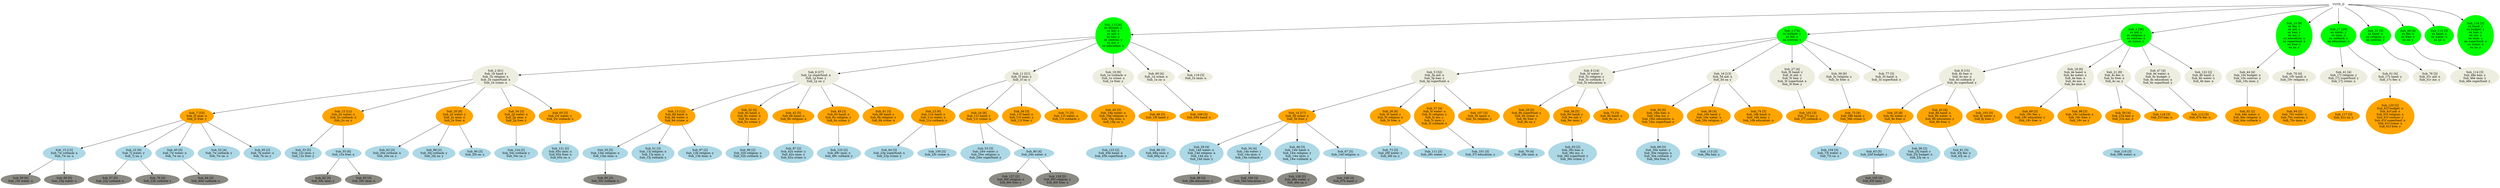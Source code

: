 digraph G {
	node [style=filled];
VOTE_D;
 	VOTE_D [color=white, label="VOTE_D"];
	VOTE_D -> Sub_1;
 	Sub_1 [color=green1, label="Sub_1 [124]\nex budget: y\nex fee: n\nex aid: n\nex ban: y\nex contras: y\nex mx: y\nex education: n\n"];
	Sub_1 -> Sub_2;
 	Sub_2 [color=ivory2, label="Sub_2 [61]\nSub_1b hand: y\nSub_1b religion: n\nSub_1b superfund: n\nSub_1b crime: n\n"];
	Sub_2 -> Sub_7;
 	Sub_7 [color=orange1, label="Sub_7 [33]\nSub_2l imm: n\nSub_2l free: y\n"];
	Sub_7 -> Sub_15;
 	Sub_15 [color=lightblue, label="Sub_15 [12]\nSub_7w cutback: n\nSub_7w sa: u\n"];
	Sub_15 -> Sub_50;
 	Sub_50 [color=ivory4, label="Sub_50 [6]\nSub_15r water: n\n"];
	Sub_15 -> Sub_58;
 	Sub_58 [color=ivory4, label="Sub_58 [5]\nSub_15q water: u\n"];
	Sub_7 -> Sub_22;
 	Sub_22 [color=lightblue, label="Sub_22 [9]\nSub_7j water: y\nSub_7j sa: y\n"];
	Sub_22 -> Sub_57;
 	Sub_57 [color=ivory4, label="Sub_57 [5]\nSub_22y cutback: n\n"];
	Sub_22 -> Sub_78;
 	Sub_78 [color=ivory4, label="Sub_78 [4]\nSub_22b cutback: y\n"];
	Sub_7 -> Sub_40;
 	Sub_40 [color=lightblue, label="Sub_40 [5]\nSub_7w water: n\nSub_7w sa: y\n"];
	Sub_40 -> Sub_84;
 	Sub_84 [color=ivory4, label="Sub_84 [3]\nSub_40w cutback: n\n"];
	Sub_7 -> Sub_52;
 	Sub_52 [color=lightblue, label="Sub_52 [4]\nSub_7w cutback: y\nSub_7w sa: u\n"];
	Sub_7 -> Sub_95;
 	Sub_95 [color=lightblue, label="Sub_95 [2]\nSub_7k water: u\nSub_7k sa: y\n"];
	Sub_2 -> Sub_12;
 	Sub_12 [color=orange1, label="Sub_12 [12]\nSub_2u water: n\nSub_2u cutback: n\nSub_2u sa: y\n"];
	Sub_12 -> Sub_33;
 	Sub_33 [color=lightblue, label="Sub_33 [5]\nSub_12z imm: y\nSub_12z free: y\n"];
	Sub_12 -> Sub_55;
 	Sub_55 [color=lightblue, label="Sub_55 [6]\nSub_12x free: n\n"];
	Sub_55 -> Sub_82;
 	Sub_82 [color=ivory4, label="Sub_82 [3]\nSub_55s imm: y\n"];
	Sub_55 -> Sub_83;
 	Sub_83 [color=ivory4, label="Sub_83 [3]\nSub_55v imm: n\n"];
	Sub_2 -> Sub_20;
 	Sub_20 [color=orange1, label="Sub_20 [8]\nSub_2x water: y\nSub_2x imm: n\nSub_2x free: n\n"];
	Sub_20 -> Sub_62;
 	Sub_62 [color=lightblue, label="Sub_62 [3]\nSub_20e cutback: n\nSub_20e sa: y\n"];
	Sub_20 -> Sub_88;
 	Sub_88 [color=lightblue, label="Sub_88 [2]\nSub_20j cutback: y\nSub_20j sa: y\n"];
	Sub_20 -> Sub_90;
 	Sub_90 [color=lightblue, label="Sub_90 [3]\nSub_20l sa: u\n"];
	Sub_2 -> Sub_54;
 	Sub_54 [color=orange1, label="Sub_54 [3]\nSub_2p water: n\nSub_2p imm: y\nSub_2p free: y\n"];
	Sub_54 -> Sub_124;
 	Sub_124 [color=lightblue, label="Sub_124 [2]\nSub_54c cutback: y\nSub_54c sa: y\n"];
	Sub_2 -> Sub_65;
 	Sub_65 [color=orange1, label="Sub_65 [3]\nSub_2w water: y\nSub_2w cutback: n\n"];
	Sub_65 -> Sub_121;
 	Sub_121 [color=lightblue, label="Sub_121 [2]\nSub_65x imm: n\nSub_65x free: u\nSub_65x sa: u\n"];
	Sub_1 -> Sub_6;
 	Sub_6 [color=ivory2, label="Sub_6 [27]\nSub_1p superfund: n\nSub_1p free: y\nSub_1p sa: y\n"];
	Sub_6 -> Sub_13;
 	Sub_13 [color=orange1, label="Sub_13 [12]\nSub_6d hand: n\nSub_6d water: n\nSub_6d crime: n\n"];
	Sub_13 -> Sub_35;
 	Sub_35 [color=lightblue, label="Sub_35 [5]\nSub_13m religion: n\nSub_13m imm: n\n"];
	Sub_35 -> Sub_85;
 	Sub_85 [color=ivory4, label="Sub_85 [3]\nSub_35r cutback: n\n"];
	Sub_13 -> Sub_51;
 	Sub_51 [color=lightblue, label="Sub_51 [3]\nSub_13j religion: n\nSub_13j imm: y\nSub_13j cutback: y\n"];
	Sub_13 -> Sub_97;
 	Sub_97 [color=lightblue, label="Sub_97 [2]\nSub_13b religion: y\nSub_13b imm: n\n"];
	Sub_6 -> Sub_32;
 	Sub_32 [color=orange1, label="Sub_32 [4]\nSub_6u hand: y\nSub_6u water: n\nSub_6u imm: y\nSub_6u crime: y\n"];
	Sub_32 -> Sub_89;
 	Sub_89 [color=lightblue, label="Sub_89 [2]\nSub_32h religion: n\nSub_32h cutback: n\n"];
	Sub_6 -> Sub_42;
 	Sub_42 [color=orange1, label="Sub_42 [5]\nSub_6h hand: n\nSub_6h religion: n\n"];
	Sub_42 -> Sub_87;
 	Sub_87 [color=lightblue, label="Sub_87 [2]\nSub_42u water: y\nSub_42u imm: y\nSub_42u crime: n\n"];
	Sub_6 -> Sub_49;
 	Sub_49 [color=orange1, label="Sub_49 [3]\nSub_6u hand: n\nSub_6u religion: y\nSub_6u crime: y\n"];
	Sub_49 -> Sub_125;
 	Sub_125 [color=lightblue, label="Sub_125 [2]\nSub_49v imm: n\nSub_49v cutback: y\n"];
	Sub_6 -> Sub_91;
 	Sub_91 [color=orange1, label="Sub_91 [3]\nSub_6k hand: y\nSub_6k religion: y\nSub_6k crime: n\n"];
	Sub_1 -> Sub_11;
 	Sub_11 [color=ivory2, label="Sub_11 [21]\nSub_1f imm: y\nSub_1f sa: y\n"];
	Sub_11 -> Sub_23;
 	Sub_23 [color=orange1, label="Sub_23 [6]\nSub_11n hand: n\nSub_11n water: n\nSub_11n cutback: n\n"];
	Sub_23 -> Sub_64;
 	Sub_64 [color=lightblue, label="Sub_64 [3]\nSub_23p superfund: n\nSub_23p crime: y\n"];
	Sub_23 -> Sub_100;
 	Sub_100 [color=lightblue, label="Sub_100 [3]\nSub_23r crime: n\n"];
	Sub_11 -> Sub_24;
 	Sub_24 [color=orange1, label="Sub_24 [8]\nSub_11r hand: y\nSub_11r crime: n\n"];
	Sub_24 -> Sub_53;
 	Sub_53 [color=lightblue, label="Sub_53 [3]\nSub_24w water: y\nSub_24w religion: n\nSub_24w superfund: y\n"];
	Sub_24 -> Sub_80;
 	Sub_80 [color=lightblue, label="Sub_80 [4]\nSub_24x water: n\n"];
	Sub_80 -> Sub_127;
 	Sub_127 [color=ivory4, label="Sub_127 [2]\nSub_80t religion: n\nSub_80t free: y\n"];
	Sub_80 -> Sub_128;
 	Sub_128 [color=ivory4, label="Sub_128 [2]\nSub_80t religion: y\nSub_80t free: n\n"];
	Sub_11 -> Sub_56;
 	Sub_56 [color=orange1, label="Sub_56 [3]\nSub_11f hand: n\nSub_11f water: y\nSub_11f free: y\n"];
	Sub_11 -> Sub_71;
 	Sub_71 [color=orange1, label="Sub_71 [3]\nSub_11t water: n\nSub_11t cutback: y\n"];
	Sub_1 -> Sub_19;
 	Sub_19 [color=ivory2, label="Sub_19 [8]\nSub_1e cutback: n\nSub_1e crime: n\nSub_1e free: y\n"];
	Sub_19 -> Sub_45;
 	Sub_45 [color=orange1, label="Sub_45 [3]\nSub_19g water: n\nSub_19g religion: n\nSub_19g imm: n\nSub_19g sa: u\n"];
	Sub_45 -> Sub_123;
 	Sub_123 [color=lightblue, label="Sub_123 [2]\nSub_45b hand: n\nSub_45b superfund: n\n"];
	Sub_19 -> Sub_66;
 	Sub_66 [color=orange1, label="Sub_66 [5]\nSub_19l hand: y\n"];
	Sub_66 -> Sub_86;
 	Sub_86 [color=lightblue, label="Sub_86 [3]\nSub_66q imm: y\nSub_66q sa: u\n"];
	Sub_1 -> Sub_60;
 	Sub_60 [color=ivory2, label="Sub_60 [4]\nSub_1a crime: n\nSub_1a sa: u\n"];
	Sub_60 -> Sub_109;
 	Sub_109 [color=orange1, label="Sub_109 [3]\nSub_60d hand: n\n"];
	Sub_1 -> Sub_119;
 	Sub_119 [color=ivory2, label="Sub_119 [3]\nSub_1e imm: n\n"];
	VOTE_D -> Sub_3;
 	Sub_3 [color=green1, label="Sub_3 [74]\nex budget: y\nex fee: n\nex contras: y\n"];
	Sub_3 -> Sub_5;
 	Sub_5 [color=ivory2, label="Sub_5 [32]\nSub_3p aid: n\nSub_3p ban: y\nSub_3p superfund: n\n"];
	Sub_5 -> Sub_14;
 	Sub_14 [color=orange1, label="Sub_14 [17]\nSub_5b crime: n\nSub_5b free: y\n"];
	Sub_14 -> Sub_28;
 	Sub_28 [color=lightblue, label="Sub_28 [4]\nSub_14d water: n\nSub_14d religion: n\nSub_14d mx: y\nSub_14d imm: y\n"];
	Sub_28 -> Sub_99;
 	Sub_99 [color=ivory4, label="Sub_99 [3]\nSub_28e education: u\n"];
	Sub_14 -> Sub_34;
 	Sub_34 [color=lightblue, label="Sub_34 [4]\nSub_14a water: y\nSub_14a imm: n\nSub_14a cutback: y\n"];
	Sub_34 -> Sub_106;
 	Sub_106 [color=ivory4, label="Sub_106 [3]\nSub_34b education: n\n"];
	Sub_14 -> Sub_46;
 	Sub_46 [color=lightblue, label="Sub_46 [3]\nSub_14w hand: n\nSub_14w religion: y\nSub_14w imm: y\nSub_14w cutback: n\n"];
	Sub_46 -> Sub_126;
 	Sub_126 [color=ivory4, label="Sub_126 [2]\nSub_46a water: y\nSub_46a sa: y\n"];
	Sub_14 -> Sub_67;
 	Sub_67 [color=lightblue, label="Sub_67 [5]\nSub_14d religion: n\n"];
	Sub_67 -> Sub_108;
 	Sub_108 [color=ivory4, label="Sub_108 [3]\nSub_67h hand: y\n"];
	Sub_5 -> Sub_26;
 	Sub_26 [color=orange1, label="Sub_26 [6]\nSub_5t hand: y\nSub_5t religion: n\nSub_5t free: n\n"];
	Sub_26 -> Sub_72;
 	Sub_72 [color=lightblue, label="Sub_72 [3]\nSub_26f water: y\nSub_26f sa: y\n"];
	Sub_26 -> Sub_111;
 	Sub_111 [color=lightblue, label="Sub_111 [3]\nSub_26v water: n\n"];
	Sub_5 -> Sub_37;
 	Sub_37 [color=orange1, label="Sub_37 [4]\nSub_5i water: n\nSub_5i religion: y\nSub_5i mx: y\nSub_5i imm: y\nSub_5i cutback: n\n"];
	Sub_37 -> Sub_101;
 	Sub_101 [color=lightblue, label="Sub_101 [3]\nSub_37l education: y\n"];
	Sub_5 -> Sub_107;
 	Sub_107 [color=orange1, label="Sub_107 [3]\nSub_5n hand: n\nSub_5n religion: y\n"];
	Sub_3 -> Sub_9;
 	Sub_9 [color=ivory2, label="Sub_9 [14]\nSub_3z water: y\nSub_3z religion: y\nSub_3z cutback: y\nSub_3z education: n\n"];
	Sub_9 -> Sub_29;
 	Sub_29 [color=orange1, label="Sub_29 [5]\nSub_9h superfund: y\nSub_9h crime: n\nSub_9h free: y\nSub_9h sa: y\n"];
	Sub_29 -> Sub_79;
 	Sub_79 [color=lightblue, label="Sub_79 [4]\nSub_29e imm: n\n"];
	Sub_9 -> Sub_36;
 	Sub_36 [color=orange1, label="Sub_36 [5]\nSub_9w hand: y\nSub_9w aid: y\nSub_9w imm: y\n"];
	Sub_36 -> Sub_93;
 	Sub_93 [color=lightblue, label="Sub_93 [2]\nSub_36z ban: n\nSub_36z mx: n\nSub_36z superfund: y\nSub_36z crime: y\n"];
	Sub_9 -> Sub_75;
 	Sub_75 [color=orange1, label="Sub_75 [3]\nSub_9x hand: n\nSub_9x sa: u\n"];
	Sub_3 -> Sub_16;
 	Sub_16 [color=ivory2, label="Sub_16 [13]\nSub_3d aid: n\nSub_3d sa: y\n"];
	Sub_16 -> Sub_30;
 	Sub_30 [color=orange1, label="Sub_30 [5]\nSub_16m ban: n\nSub_16m mx: y\nSub_16m education: n\nSub_16m superfund: n\n"];
	Sub_30 -> Sub_68;
 	Sub_68 [color=lightblue, label="Sub_68 [3]\nSub_30a water: y\nSub_30a religion: n\nSub_30a cutback: y\nSub_30a free: y\n"];
	Sub_16 -> Sub_38;
 	Sub_38 [color=orange1, label="Sub_38 [4]\nSub_16x hand: y\nSub_16x water: n\nSub_16x religion: y\n"];
	Sub_38 -> Sub_113;
 	Sub_113 [color=lightblue, label="Sub_113 [3]\nSub_38a ban: y\n"];
	Sub_16 -> Sub_74;
 	Sub_74 [color=orange1, label="Sub_74 [3]\nSub_16k hand: n\nSub_16k imm: y\nSub_16k education: n\n"];
	Sub_3 -> Sub_27;
 	Sub_27 [color=ivory2, label="Sub_27 [4]\nSub_3t hand: y\nSub_3t aid: u\nSub_3t ban: y\nSub_3t superfund: n\nSub_3t free: y\n"];
	Sub_27 -> Sub_102;
 	Sub_102 [color=orange1, label="Sub_102 [3]\nSub_27l mx: y\nSub_27l cutback: n\n"];
	Sub_3 -> Sub_39;
 	Sub_39 [color=ivory2, label="Sub_39 [6]\nSub_3y religion: y\nSub_3y free: n\n"];
	Sub_39 -> Sub_73;
 	Sub_73 [color=orange1, label="Sub_73 [4]\nSub_39b hand: y\nSub_39b crime: y\n"];
	Sub_73 -> Sub_104;
 	Sub_104 [color=lightblue, label="Sub_104 [3]\nSub_73i water: y\nSub_73i sa: u\n"];
	Sub_3 -> Sub_77;
 	Sub_77 [color=ivory2, label="Sub_77 [3]\nSub_3s hand: n\nSub_3s superfund: n\n"];
	VOTE_D -> Sub_4;
 	Sub_4 [color=green1, label="Sub_4 [36]\nex aid: y\nex religion: y\nex contras: n\nex crime: y\n"];
	Sub_4 -> Sub_8;
 	Sub_8 [color=ivory2, label="Sub_8 [15]\nSub_4o ban: n\nSub_4o mx: n\nSub_4o cutback: y\nSub_4o superfund: y\n"];
	Sub_8 -> Sub_25;
 	Sub_25 [color=orange1, label="Sub_25 [8]\nSub_8e water: y\nSub_8e free: n\n"];
	Sub_25 -> Sub_63;
 	Sub_63 [color=lightblue, label="Sub_63 [5]\nSub_25d budget: y\n"];
	Sub_63 -> Sub_105;
 	Sub_105 [color=ivory4, label="Sub_105 [3]\nSub_63l imm: y\n"];
	Sub_25 -> Sub_96;
 	Sub_96 [color=lightblue, label="Sub_96 [2]\nSub_25j hand: y\nSub_25j budget: n\nSub_25j sa: u\n"];
	Sub_8 -> Sub_43;
 	Sub_43 [color=orange1, label="Sub_43 [4]\nSub_8b hand: n\nSub_8b water: n\nSub_8b education: y\nSub_8b free: n\n"];
	Sub_43 -> Sub_81;
 	Sub_81 [color=lightblue, label="Sub_81 [3]\nSub_43j fee: n\nSub_43j sa: y\n"];
	Sub_8 -> Sub_103;
 	Sub_103 [color=orange1, label="Sub_103 [3]\nSub_8j water: y\nSub_8j free: y\n"];
	Sub_4 -> Sub_18;
 	Sub_18 [color=ivory2, label="Sub_18 [6]\nSub_4e hand: n\nSub_4e water: y\nSub_4e ban: n\nSub_4e mx: n\nSub_4e imm: n\n"];
	Sub_18 -> Sub_69;
 	Sub_69 [color=orange1, label="Sub_69 [3]\nSub_18v fee: y\nSub_18v education: y\nSub_18v free: n\n"];
	Sub_18 -> Sub_98;
 	Sub_98 [color=orange1, label="Sub_98 [3]\nSub_18v cutback: n\nSub_18v free: y\nSub_18v sa: y\n"];
	Sub_4 -> Sub_21;
 	Sub_21 [color=ivory2, label="Sub_21 [8]\nSub_4c fee: n\nSub_4c free: n\nSub_4c sa: y\n"];
	Sub_21 -> Sub_59;
 	Sub_59 [color=orange1, label="Sub_59 [4]\nSub_21k ban: y\nSub_21k mx: n\n"];
	Sub_59 -> Sub_110;
 	Sub_110 [color=lightblue, label="Sub_110 [3]\nSub_59h water: n\n"];
	Sub_21 -> Sub_118;
 	Sub_118 [color=orange1, label="Sub_118 [3]\nSub_21f ban: n\n"];
	Sub_4 -> Sub_47;
 	Sub_47 [color=ivory2, label="Sub_47 [4]\nSub_4x water: n\nSub_4x budget: y\nSub_4x education: n\nSub_4x superfund: y\n"];
	Sub_47 -> Sub_112;
 	Sub_112 [color=orange1, label="Sub_112 [3]\nSub_47b fee: n\n"];
	Sub_4 -> Sub_122;
 	Sub_122 [color=ivory2, label="Sub_122 [2]\nSub_4b hand: y\nSub_4b water: y\nSub_4b ban: n\n"];
	VOTE_D -> Sub_10;
 	Sub_10 [color=green1, label="Sub_10 [9]\nex fee: n\nex aid: n\nex ban: y\nex mx: y\nex education: n\nex superfund: n\nex free: y\nex sa: y\n"];
	Sub_10 -> Sub_44;
 	Sub_44 [color=ivory2, label="Sub_44 [4]\nSub_10x budget: n\nSub_10x contras: y\nSub_10x imm: y\n"];
	Sub_44 -> Sub_92;
 	Sub_92 [color=orange1, label="Sub_92 [2]\nSub_44a water: y\nSub_44a religion: n\nSub_44a cutback: y\n"];
	Sub_10 -> Sub_70;
 	Sub_70 [color=ivory2, label="Sub_70 [4]\nSub_10v hand: n\nSub_10v religion: y\n"];
	Sub_70 -> Sub_94;
 	Sub_94 [color=orange1, label="Sub_94 [2]\nSub_70s water: n\nSub_70s contras: y\nSub_70s imm: n\n"];
	VOTE_D -> Sub_17;
 	Sub_17 [color=green1, label="Sub_17 [10]\nex water: y\nex imm: n\nex cutback: y\nex education: n\n"];
	Sub_17 -> Sub_41;
 	Sub_41 [color=ivory2, label="Sub_41 [4]\nSub_17j religion: y\nSub_17j superfund: y\nSub_17j crime: n\n"];
	Sub_41 -> Sub_117;
 	Sub_117 [color=orange1, label="Sub_117 [3]\nSub_41z sa: y\n"];
	Sub_17 -> Sub_61;
 	Sub_61 [color=ivory2, label="Sub_61 [4]\nSub_17s hand: y\nSub_17s fee: n\n"];
	Sub_61 -> Sub_120;
 	Sub_120 [color=orange1, label="Sub_120 [2]\nSub_61f budget: n\nSub_61f aid: n\nSub_61f religion: n\nSub_61f contras: y\nSub_61f superfund: n\nSub_61f crime: n\nSub_61f free: y\n"];
	VOTE_D -> Sub_31;
 	Sub_31 [color=green1, label="Sub_31 [5]\nex hand: n\nex religion: y\nex contras: y\n"];
	Sub_31 -> Sub_76;
 	Sub_76 [color=ivory2, label="Sub_76 [3]\nSub_31r aid: n\nSub_31r mx: y\n"];
	VOTE_D -> Sub_48;
 	Sub_48 [color=green1, label="Sub_48 [4]\nex fee: n\nex free: y\nex sa: y\n"];
	Sub_48 -> Sub_114;
 	Sub_114 [color=ivory2, label="Sub_114 [3]\nSub_48e ban: y\nSub_48e imm: y\nSub_48e superfund: y\n"];
	VOTE_D -> Sub_115;
 	Sub_115 [color=green1, label="Sub_115 [3]\nex hand: u\nex water: u\nex sa: u\n"];
	VOTE_D -> Sub_116;
 	Sub_116 [color=green1, label="Sub_116 [2]\nex hand: y\nex budget: y\nex ban: n\nex mx: n\nex imm: n\nex superfund: n\nex crime: n\nex sa: y\n"];
}
